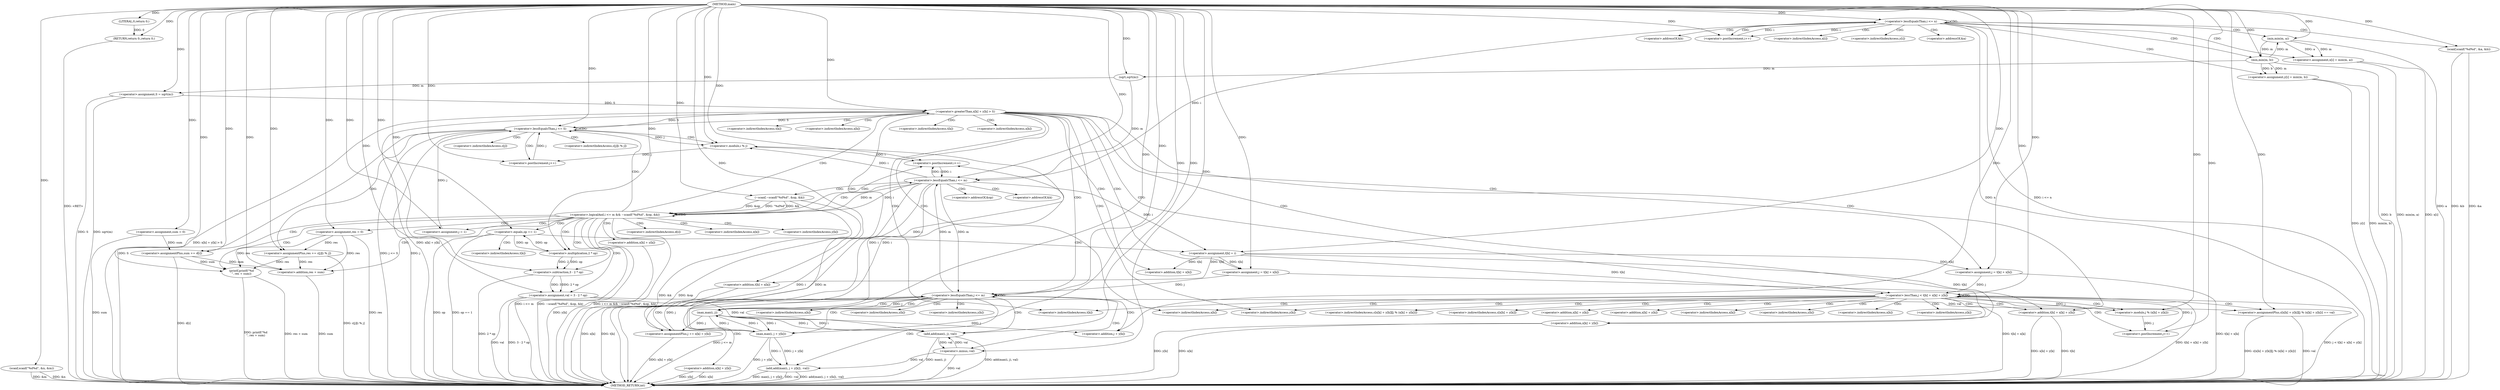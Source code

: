 digraph "main" {  
"1000111" [label = "(METHOD,main)" ]
"1000334" [label = "(METHOD_RETURN,int)" ]
"1000113" [label = "(scanf,scanf(\"%d%d\", &n, &m))" ]
"1000154" [label = "(<operator>.assignment,S = sqrt(m))" ]
"1000159" [label = "(<operator>.assignment,sum = 0)" ]
"1000332" [label = "(RETURN,return 0;,return 0;)" ]
"1000126" [label = "(<operator>.lessEqualsThan,i <= n)" ]
"1000129" [label = "(<operator>.postIncrement,i++)" ]
"1000184" [label = "(<operator>.postIncrement,i++)" ]
"1000333" [label = "(LITERAL,0,return 0;)" ]
"1000132" [label = "(scanf,scanf(\"%d%d\", &a, &b))" ]
"1000156" [label = "(sqrt,sqrt(m))" ]
"1000171" [label = "(<operator>.assignment,res = 0)" ]
"1000174" [label = "(<operator>.logicalAnd,i <= m && ~scanf(\"%d%d\", &op, &k))" ]
"1000188" [label = "(<operator>.assignment,val = 3 - 2 * op)" ]
"1000303" [label = "(<operator>.assignmentPlus,sum += d[i])" ]
"1000327" [label = "(printf,printf(\"%d\n\", res + sum))" ]
"1000139" [label = "(<operator>.assignment,x[i] = min(m, a))" ]
"1000146" [label = "(<operator>.assignment,y[i] = min(m, b))" ]
"1000196" [label = "(<operator>.equals,op == 1)" ]
"1000199" [label = "(<operator>.assignment,t[k] = i)" ]
"1000205" [label = "(<operator>.greaterThan,x[k] + y[k] > S)" ]
"1000310" [label = "(<operator>.assignment,j = 1)" ]
"1000313" [label = "(<operator>.lessEqualsThan,j <= S)" ]
"1000316" [label = "(<operator>.postIncrement,j++)" ]
"1000318" [label = "(<operator>.assignmentPlus,res += c[j][i % j])" ]
"1000175" [label = "(<operator>.lessEqualsThan,i <= m)" ]
"1000178" [label = "(~scanf,~scanf(\"%d%d\", &op, &k))" ]
"1000190" [label = "(<operator>.subtraction,3 - 2 * op)" ]
"1000329" [label = "(<operator>.addition,res + sum)" ]
"1000143" [label = "(min,min(m, a))" ]
"1000150" [label = "(min,min(m, b))" ]
"1000192" [label = "(<operator>.multiplication,2 * op)" ]
"1000206" [label = "(<operator>.addition,x[k] + y[k])" ]
"1000217" [label = "(<operator>.assignment,j = t[k] + x[k])" ]
"1000226" [label = "(<operator>.lessEqualsThan,j <= m)" ]
"1000229" [label = "(<operator>.assignmentPlus,j += x[k] + y[k])" ]
"1000239" [label = "(add,add(max(i, j), val))" ]
"1000244" [label = "(add,add(max(i, j + y[k]), -val))" ]
"1000258" [label = "(<operator>.assignment,j = t[k] + x[k])" ]
"1000267" [label = "(<operator>.lessThan,j < t[k] + x[k] + y[k])" ]
"1000280" [label = "(<operator>.postIncrement,j++)" ]
"1000282" [label = "(<operator>.assignmentPlus,c[x[k] + y[k]][j % (x[k] + y[k])] += val)" ]
"1000324" [label = "(<operator>.modulo,i % j)" ]
"1000219" [label = "(<operator>.addition,t[k] + x[k])" ]
"1000231" [label = "(<operator>.addition,x[k] + y[k])" ]
"1000240" [label = "(max,max(i, j))" ]
"1000245" [label = "(max,max(i, j + y[k]))" ]
"1000252" [label = "(<operator>.minus,-val)" ]
"1000260" [label = "(<operator>.addition,t[k] + x[k])" ]
"1000269" [label = "(<operator>.addition,t[k] + x[k] + y[k])" ]
"1000247" [label = "(<operator>.addition,j + y[k])" ]
"1000273" [label = "(<operator>.addition,x[k] + y[k])" ]
"1000293" [label = "(<operator>.modulo,j % (x[k] + y[k]))" ]
"1000134" [label = "(<operator>.addressOf,&a)" ]
"1000136" [label = "(<operator>.addressOf,&b)" ]
"1000305" [label = "(<operator>.indirectIndexAccess,d[i])" ]
"1000140" [label = "(<operator>.indirectIndexAccess,x[i])" ]
"1000147" [label = "(<operator>.indirectIndexAccess,y[i])" ]
"1000180" [label = "(<operator>.addressOf,&op)" ]
"1000182" [label = "(<operator>.addressOf,&k)" ]
"1000200" [label = "(<operator>.indirectIndexAccess,t[k])" ]
"1000320" [label = "(<operator>.indirectIndexAccess,c[j][i % j])" ]
"1000207" [label = "(<operator>.indirectIndexAccess,x[k])" ]
"1000210" [label = "(<operator>.indirectIndexAccess,y[k])" ]
"1000321" [label = "(<operator>.indirectIndexAccess,c[j])" ]
"1000220" [label = "(<operator>.indirectIndexAccess,t[k])" ]
"1000223" [label = "(<operator>.indirectIndexAccess,x[k])" ]
"1000232" [label = "(<operator>.indirectIndexAccess,x[k])" ]
"1000235" [label = "(<operator>.indirectIndexAccess,y[k])" ]
"1000283" [label = "(<operator>.indirectIndexAccess,c[x[k] + y[k]][j % (x[k] + y[k])])" ]
"1000261" [label = "(<operator>.indirectIndexAccess,t[k])" ]
"1000264" [label = "(<operator>.indirectIndexAccess,x[k])" ]
"1000270" [label = "(<operator>.indirectIndexAccess,t[k])" ]
"1000284" [label = "(<operator>.indirectIndexAccess,c[x[k] + y[k]])" ]
"1000249" [label = "(<operator>.indirectIndexAccess,y[k])" ]
"1000274" [label = "(<operator>.indirectIndexAccess,x[k])" ]
"1000277" [label = "(<operator>.indirectIndexAccess,y[k])" ]
"1000286" [label = "(<operator>.addition,x[k] + y[k])" ]
"1000295" [label = "(<operator>.addition,x[k] + y[k])" ]
"1000287" [label = "(<operator>.indirectIndexAccess,x[k])" ]
"1000290" [label = "(<operator>.indirectIndexAccess,y[k])" ]
"1000296" [label = "(<operator>.indirectIndexAccess,x[k])" ]
"1000299" [label = "(<operator>.indirectIndexAccess,y[k])" ]
  "1000113" -> "1000334"  [ label = "DDG: &n"] 
  "1000113" -> "1000334"  [ label = "DDG: &m"] 
  "1000126" -> "1000334"  [ label = "DDG: n"] 
  "1000126" -> "1000334"  [ label = "DDG: i <= n"] 
  "1000154" -> "1000334"  [ label = "DDG: S"] 
  "1000154" -> "1000334"  [ label = "DDG: sqrt(m)"] 
  "1000159" -> "1000334"  [ label = "DDG: sum"] 
  "1000171" -> "1000334"  [ label = "DDG: res"] 
  "1000175" -> "1000334"  [ label = "DDG: i"] 
  "1000175" -> "1000334"  [ label = "DDG: m"] 
  "1000174" -> "1000334"  [ label = "DDG: i <= m"] 
  "1000178" -> "1000334"  [ label = "DDG: &op"] 
  "1000178" -> "1000334"  [ label = "DDG: &k"] 
  "1000174" -> "1000334"  [ label = "DDG: ~scanf(\"%d%d\", &op, &k)"] 
  "1000174" -> "1000334"  [ label = "DDG: i <= m && ~scanf(\"%d%d\", &op, &k)"] 
  "1000188" -> "1000334"  [ label = "DDG: val"] 
  "1000190" -> "1000334"  [ label = "DDG: 2 * op"] 
  "1000188" -> "1000334"  [ label = "DDG: 3 - 2 * op"] 
  "1000196" -> "1000334"  [ label = "DDG: op"] 
  "1000196" -> "1000334"  [ label = "DDG: op == 1"] 
  "1000206" -> "1000334"  [ label = "DDG: y[k]"] 
  "1000205" -> "1000334"  [ label = "DDG: x[k] + y[k]"] 
  "1000205" -> "1000334"  [ label = "DDG: x[k] + y[k] > S"] 
  "1000258" -> "1000334"  [ label = "DDG: t[k] + x[k]"] 
  "1000269" -> "1000334"  [ label = "DDG: t[k]"] 
  "1000273" -> "1000334"  [ label = "DDG: x[k]"] 
  "1000273" -> "1000334"  [ label = "DDG: y[k]"] 
  "1000269" -> "1000334"  [ label = "DDG: x[k] + y[k]"] 
  "1000267" -> "1000334"  [ label = "DDG: t[k] + x[k] + y[k]"] 
  "1000267" -> "1000334"  [ label = "DDG: j < t[k] + x[k] + y[k]"] 
  "1000282" -> "1000334"  [ label = "DDG: c[x[k] + y[k]][j % (x[k] + y[k])]"] 
  "1000282" -> "1000334"  [ label = "DDG: val"] 
  "1000219" -> "1000334"  [ label = "DDG: t[k]"] 
  "1000219" -> "1000334"  [ label = "DDG: x[k]"] 
  "1000217" -> "1000334"  [ label = "DDG: t[k] + x[k]"] 
  "1000226" -> "1000334"  [ label = "DDG: j <= m"] 
  "1000303" -> "1000334"  [ label = "DDG: d[i]"] 
  "1000313" -> "1000334"  [ label = "DDG: j"] 
  "1000313" -> "1000334"  [ label = "DDG: S"] 
  "1000313" -> "1000334"  [ label = "DDG: j <= S"] 
  "1000329" -> "1000334"  [ label = "DDG: sum"] 
  "1000327" -> "1000334"  [ label = "DDG: res + sum"] 
  "1000327" -> "1000334"  [ label = "DDG: printf(\"%d\n\", res + sum)"] 
  "1000318" -> "1000334"  [ label = "DDG: c[j][i % j]"] 
  "1000239" -> "1000334"  [ label = "DDG: max(i, j)"] 
  "1000239" -> "1000334"  [ label = "DDG: add(max(i, j), val)"] 
  "1000245" -> "1000334"  [ label = "DDG: j + y[k]"] 
  "1000244" -> "1000334"  [ label = "DDG: max(i, j + y[k])"] 
  "1000252" -> "1000334"  [ label = "DDG: val"] 
  "1000244" -> "1000334"  [ label = "DDG: -val"] 
  "1000244" -> "1000334"  [ label = "DDG: add(max(i, j + y[k]), -val)"] 
  "1000231" -> "1000334"  [ label = "DDG: x[k]"] 
  "1000231" -> "1000334"  [ label = "DDG: y[k]"] 
  "1000229" -> "1000334"  [ label = "DDG: x[k] + y[k]"] 
  "1000132" -> "1000334"  [ label = "DDG: &a"] 
  "1000132" -> "1000334"  [ label = "DDG: &b"] 
  "1000139" -> "1000334"  [ label = "DDG: x[i]"] 
  "1000143" -> "1000334"  [ label = "DDG: a"] 
  "1000139" -> "1000334"  [ label = "DDG: min(m, a)"] 
  "1000146" -> "1000334"  [ label = "DDG: y[i]"] 
  "1000150" -> "1000334"  [ label = "DDG: b"] 
  "1000146" -> "1000334"  [ label = "DDG: min(m, b)"] 
  "1000332" -> "1000334"  [ label = "DDG: <RET>"] 
  "1000111" -> "1000113"  [ label = "DDG: "] 
  "1000156" -> "1000154"  [ label = "DDG: m"] 
  "1000111" -> "1000159"  [ label = "DDG: "] 
  "1000333" -> "1000332"  [ label = "DDG: 0"] 
  "1000111" -> "1000332"  [ label = "DDG: "] 
  "1000111" -> "1000154"  [ label = "DDG: "] 
  "1000111" -> "1000333"  [ label = "DDG: "] 
  "1000129" -> "1000126"  [ label = "DDG: i"] 
  "1000111" -> "1000126"  [ label = "DDG: "] 
  "1000126" -> "1000129"  [ label = "DDG: i"] 
  "1000111" -> "1000129"  [ label = "DDG: "] 
  "1000111" -> "1000132"  [ label = "DDG: "] 
  "1000150" -> "1000156"  [ label = "DDG: m"] 
  "1000111" -> "1000156"  [ label = "DDG: "] 
  "1000111" -> "1000171"  [ label = "DDG: "] 
  "1000175" -> "1000184"  [ label = "DDG: i"] 
  "1000324" -> "1000184"  [ label = "DDG: i"] 
  "1000245" -> "1000184"  [ label = "DDG: i"] 
  "1000111" -> "1000184"  [ label = "DDG: "] 
  "1000190" -> "1000188"  [ label = "DDG: 3"] 
  "1000190" -> "1000188"  [ label = "DDG: 2 * op"] 
  "1000143" -> "1000139"  [ label = "DDG: a"] 
  "1000143" -> "1000139"  [ label = "DDG: m"] 
  "1000150" -> "1000146"  [ label = "DDG: m"] 
  "1000150" -> "1000146"  [ label = "DDG: b"] 
  "1000175" -> "1000174"  [ label = "DDG: i"] 
  "1000175" -> "1000174"  [ label = "DDG: m"] 
  "1000178" -> "1000174"  [ label = "DDG: \"%d%d\""] 
  "1000178" -> "1000174"  [ label = "DDG: &k"] 
  "1000178" -> "1000174"  [ label = "DDG: &op"] 
  "1000111" -> "1000188"  [ label = "DDG: "] 
  "1000175" -> "1000199"  [ label = "DDG: i"] 
  "1000111" -> "1000199"  [ label = "DDG: "] 
  "1000159" -> "1000303"  [ label = "DDG: sum"] 
  "1000111" -> "1000303"  [ label = "DDG: "] 
  "1000111" -> "1000310"  [ label = "DDG: "] 
  "1000111" -> "1000327"  [ label = "DDG: "] 
  "1000303" -> "1000327"  [ label = "DDG: sum"] 
  "1000171" -> "1000327"  [ label = "DDG: res"] 
  "1000318" -> "1000327"  [ label = "DDG: res"] 
  "1000126" -> "1000175"  [ label = "DDG: i"] 
  "1000184" -> "1000175"  [ label = "DDG: i"] 
  "1000111" -> "1000175"  [ label = "DDG: "] 
  "1000156" -> "1000175"  [ label = "DDG: m"] 
  "1000226" -> "1000175"  [ label = "DDG: m"] 
  "1000111" -> "1000178"  [ label = "DDG: "] 
  "1000111" -> "1000190"  [ label = "DDG: "] 
  "1000192" -> "1000190"  [ label = "DDG: 2"] 
  "1000192" -> "1000190"  [ label = "DDG: op"] 
  "1000192" -> "1000196"  [ label = "DDG: op"] 
  "1000111" -> "1000196"  [ label = "DDG: "] 
  "1000154" -> "1000205"  [ label = "DDG: S"] 
  "1000313" -> "1000205"  [ label = "DDG: S"] 
  "1000111" -> "1000205"  [ label = "DDG: "] 
  "1000310" -> "1000313"  [ label = "DDG: j"] 
  "1000316" -> "1000313"  [ label = "DDG: j"] 
  "1000111" -> "1000313"  [ label = "DDG: "] 
  "1000205" -> "1000313"  [ label = "DDG: S"] 
  "1000324" -> "1000316"  [ label = "DDG: j"] 
  "1000111" -> "1000316"  [ label = "DDG: "] 
  "1000171" -> "1000318"  [ label = "DDG: res"] 
  "1000111" -> "1000318"  [ label = "DDG: "] 
  "1000171" -> "1000329"  [ label = "DDG: res"] 
  "1000318" -> "1000329"  [ label = "DDG: res"] 
  "1000111" -> "1000329"  [ label = "DDG: "] 
  "1000303" -> "1000329"  [ label = "DDG: sum"] 
  "1000150" -> "1000143"  [ label = "DDG: m"] 
  "1000111" -> "1000143"  [ label = "DDG: "] 
  "1000143" -> "1000150"  [ label = "DDG: m"] 
  "1000111" -> "1000150"  [ label = "DDG: "] 
  "1000111" -> "1000192"  [ label = "DDG: "] 
  "1000196" -> "1000192"  [ label = "DDG: op"] 
  "1000199" -> "1000217"  [ label = "DDG: t[k]"] 
  "1000111" -> "1000217"  [ label = "DDG: "] 
  "1000217" -> "1000226"  [ label = "DDG: j"] 
  "1000229" -> "1000226"  [ label = "DDG: j"] 
  "1000111" -> "1000226"  [ label = "DDG: "] 
  "1000175" -> "1000226"  [ label = "DDG: m"] 
  "1000111" -> "1000229"  [ label = "DDG: "] 
  "1000240" -> "1000229"  [ label = "DDG: j"] 
  "1000199" -> "1000258"  [ label = "DDG: t[k]"] 
  "1000188" -> "1000282"  [ label = "DDG: val"] 
  "1000111" -> "1000282"  [ label = "DDG: "] 
  "1000175" -> "1000324"  [ label = "DDG: i"] 
  "1000245" -> "1000324"  [ label = "DDG: i"] 
  "1000111" -> "1000324"  [ label = "DDG: "] 
  "1000313" -> "1000324"  [ label = "DDG: j"] 
  "1000199" -> "1000219"  [ label = "DDG: t[k]"] 
  "1000240" -> "1000239"  [ label = "DDG: j"] 
  "1000240" -> "1000239"  [ label = "DDG: i"] 
  "1000188" -> "1000239"  [ label = "DDG: val"] 
  "1000252" -> "1000239"  [ label = "DDG: val"] 
  "1000111" -> "1000239"  [ label = "DDG: "] 
  "1000245" -> "1000244"  [ label = "DDG: j + y[k]"] 
  "1000245" -> "1000244"  [ label = "DDG: i"] 
  "1000252" -> "1000244"  [ label = "DDG: val"] 
  "1000111" -> "1000258"  [ label = "DDG: "] 
  "1000258" -> "1000267"  [ label = "DDG: j"] 
  "1000280" -> "1000267"  [ label = "DDG: j"] 
  "1000111" -> "1000267"  [ label = "DDG: "] 
  "1000199" -> "1000267"  [ label = "DDG: t[k]"] 
  "1000293" -> "1000280"  [ label = "DDG: j"] 
  "1000111" -> "1000280"  [ label = "DDG: "] 
  "1000175" -> "1000240"  [ label = "DDG: i"] 
  "1000245" -> "1000240"  [ label = "DDG: i"] 
  "1000111" -> "1000240"  [ label = "DDG: "] 
  "1000226" -> "1000240"  [ label = "DDG: j"] 
  "1000240" -> "1000245"  [ label = "DDG: i"] 
  "1000111" -> "1000245"  [ label = "DDG: "] 
  "1000240" -> "1000245"  [ label = "DDG: j"] 
  "1000239" -> "1000252"  [ label = "DDG: val"] 
  "1000111" -> "1000252"  [ label = "DDG: "] 
  "1000199" -> "1000260"  [ label = "DDG: t[k]"] 
  "1000199" -> "1000269"  [ label = "DDG: t[k]"] 
  "1000240" -> "1000247"  [ label = "DDG: j"] 
  "1000111" -> "1000247"  [ label = "DDG: "] 
  "1000267" -> "1000293"  [ label = "DDG: j"] 
  "1000111" -> "1000293"  [ label = "DDG: "] 
  "1000126" -> "1000150"  [ label = "CDG: "] 
  "1000126" -> "1000139"  [ label = "CDG: "] 
  "1000126" -> "1000126"  [ label = "CDG: "] 
  "1000126" -> "1000132"  [ label = "CDG: "] 
  "1000126" -> "1000146"  [ label = "CDG: "] 
  "1000126" -> "1000136"  [ label = "CDG: "] 
  "1000126" -> "1000143"  [ label = "CDG: "] 
  "1000126" -> "1000129"  [ label = "CDG: "] 
  "1000126" -> "1000147"  [ label = "CDG: "] 
  "1000126" -> "1000140"  [ label = "CDG: "] 
  "1000126" -> "1000134"  [ label = "CDG: "] 
  "1000174" -> "1000305"  [ label = "CDG: "] 
  "1000174" -> "1000174"  [ label = "CDG: "] 
  "1000174" -> "1000310"  [ label = "CDG: "] 
  "1000174" -> "1000313"  [ label = "CDG: "] 
  "1000174" -> "1000210"  [ label = "CDG: "] 
  "1000174" -> "1000188"  [ label = "CDG: "] 
  "1000174" -> "1000329"  [ label = "CDG: "] 
  "1000174" -> "1000206"  [ label = "CDG: "] 
  "1000174" -> "1000190"  [ label = "CDG: "] 
  "1000174" -> "1000175"  [ label = "CDG: "] 
  "1000174" -> "1000192"  [ label = "CDG: "] 
  "1000174" -> "1000303"  [ label = "CDG: "] 
  "1000174" -> "1000196"  [ label = "CDG: "] 
  "1000174" -> "1000207"  [ label = "CDG: "] 
  "1000174" -> "1000205"  [ label = "CDG: "] 
  "1000174" -> "1000327"  [ label = "CDG: "] 
  "1000174" -> "1000171"  [ label = "CDG: "] 
  "1000174" -> "1000184"  [ label = "CDG: "] 
  "1000175" -> "1000182"  [ label = "CDG: "] 
  "1000175" -> "1000180"  [ label = "CDG: "] 
  "1000175" -> "1000178"  [ label = "CDG: "] 
  "1000196" -> "1000200"  [ label = "CDG: "] 
  "1000196" -> "1000199"  [ label = "CDG: "] 
  "1000205" -> "1000258"  [ label = "CDG: "] 
  "1000205" -> "1000260"  [ label = "CDG: "] 
  "1000205" -> "1000274"  [ label = "CDG: "] 
  "1000205" -> "1000277"  [ label = "CDG: "] 
  "1000205" -> "1000219"  [ label = "CDG: "] 
  "1000205" -> "1000269"  [ label = "CDG: "] 
  "1000205" -> "1000261"  [ label = "CDG: "] 
  "1000205" -> "1000220"  [ label = "CDG: "] 
  "1000205" -> "1000217"  [ label = "CDG: "] 
  "1000205" -> "1000273"  [ label = "CDG: "] 
  "1000205" -> "1000270"  [ label = "CDG: "] 
  "1000205" -> "1000226"  [ label = "CDG: "] 
  "1000205" -> "1000267"  [ label = "CDG: "] 
  "1000205" -> "1000264"  [ label = "CDG: "] 
  "1000205" -> "1000223"  [ label = "CDG: "] 
  "1000313" -> "1000321"  [ label = "CDG: "] 
  "1000313" -> "1000313"  [ label = "CDG: "] 
  "1000313" -> "1000318"  [ label = "CDG: "] 
  "1000313" -> "1000316"  [ label = "CDG: "] 
  "1000313" -> "1000320"  [ label = "CDG: "] 
  "1000313" -> "1000324"  [ label = "CDG: "] 
  "1000226" -> "1000244"  [ label = "CDG: "] 
  "1000226" -> "1000235"  [ label = "CDG: "] 
  "1000226" -> "1000240"  [ label = "CDG: "] 
  "1000226" -> "1000245"  [ label = "CDG: "] 
  "1000226" -> "1000226"  [ label = "CDG: "] 
  "1000226" -> "1000232"  [ label = "CDG: "] 
  "1000226" -> "1000247"  [ label = "CDG: "] 
  "1000226" -> "1000239"  [ label = "CDG: "] 
  "1000226" -> "1000229"  [ label = "CDG: "] 
  "1000226" -> "1000252"  [ label = "CDG: "] 
  "1000226" -> "1000249"  [ label = "CDG: "] 
  "1000226" -> "1000231"  [ label = "CDG: "] 
  "1000267" -> "1000293"  [ label = "CDG: "] 
  "1000267" -> "1000274"  [ label = "CDG: "] 
  "1000267" -> "1000277"  [ label = "CDG: "] 
  "1000267" -> "1000282"  [ label = "CDG: "] 
  "1000267" -> "1000269"  [ label = "CDG: "] 
  "1000267" -> "1000284"  [ label = "CDG: "] 
  "1000267" -> "1000273"  [ label = "CDG: "] 
  "1000267" -> "1000295"  [ label = "CDG: "] 
  "1000267" -> "1000270"  [ label = "CDG: "] 
  "1000267" -> "1000286"  [ label = "CDG: "] 
  "1000267" -> "1000290"  [ label = "CDG: "] 
  "1000267" -> "1000283"  [ label = "CDG: "] 
  "1000267" -> "1000299"  [ label = "CDG: "] 
  "1000267" -> "1000296"  [ label = "CDG: "] 
  "1000267" -> "1000280"  [ label = "CDG: "] 
  "1000267" -> "1000267"  [ label = "CDG: "] 
  "1000267" -> "1000287"  [ label = "CDG: "] 
}
